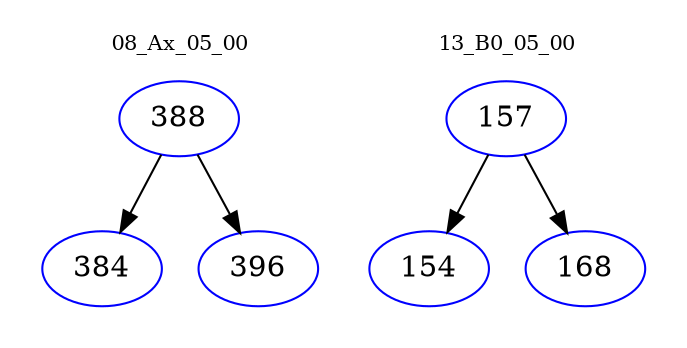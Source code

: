 digraph{
subgraph cluster_0 {
color = white
label = "08_Ax_05_00";
fontsize=10;
T0_388 [label="388", color="blue"]
T0_388 -> T0_384 [color="black"]
T0_384 [label="384", color="blue"]
T0_388 -> T0_396 [color="black"]
T0_396 [label="396", color="blue"]
}
subgraph cluster_1 {
color = white
label = "13_B0_05_00";
fontsize=10;
T1_157 [label="157", color="blue"]
T1_157 -> T1_154 [color="black"]
T1_154 [label="154", color="blue"]
T1_157 -> T1_168 [color="black"]
T1_168 [label="168", color="blue"]
}
}
